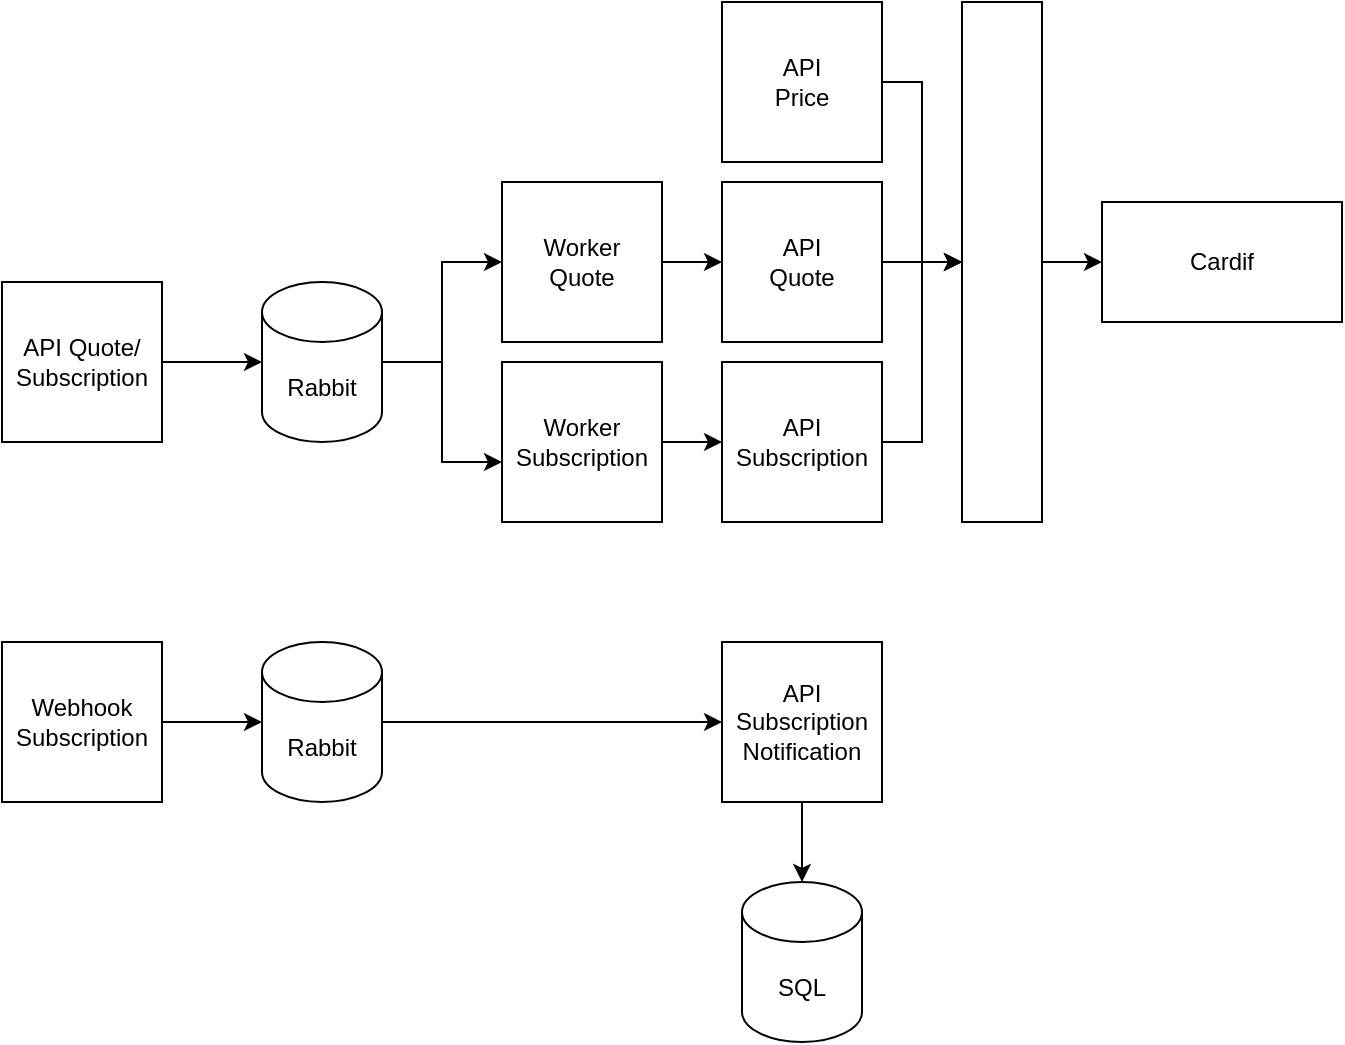 <mxfile version="17.4.3" type="github"><diagram id="cjIfti4ttq64oj84X-Ma" name="Page-1"><mxGraphModel dx="1422" dy="794" grid="1" gridSize="10" guides="1" tooltips="1" connect="1" arrows="1" fold="1" page="1" pageScale="1" pageWidth="827" pageHeight="1169" math="0" shadow="0"><root><mxCell id="0"/><mxCell id="1" parent="0"/><mxCell id="DW389mNN4FiU-5Pm1X-7-6" value="" style="edgeStyle=orthogonalEdgeStyle;rounded=0;orthogonalLoop=1;jettySize=auto;html=1;" edge="1" parent="1" source="DW389mNN4FiU-5Pm1X-7-1" target="DW389mNN4FiU-5Pm1X-7-5"><mxGeometry relative="1" as="geometry"/></mxCell><mxCell id="DW389mNN4FiU-5Pm1X-7-1" value="" style="rounded=0;whiteSpace=wrap;html=1;" vertex="1" parent="1"><mxGeometry x="520" y="80" width="40" height="260" as="geometry"/></mxCell><mxCell id="DW389mNN4FiU-5Pm1X-7-26" style="edgeStyle=orthogonalEdgeStyle;rounded=0;orthogonalLoop=1;jettySize=auto;html=1;entryX=0;entryY=0.5;entryDx=0;entryDy=0;" edge="1" parent="1" source="DW389mNN4FiU-5Pm1X-7-3" target="DW389mNN4FiU-5Pm1X-7-1"><mxGeometry relative="1" as="geometry"/></mxCell><mxCell id="DW389mNN4FiU-5Pm1X-7-3" value="API&lt;br&gt;Quote" style="whiteSpace=wrap;html=1;aspect=fixed;" vertex="1" parent="1"><mxGeometry x="400" y="170" width="80" height="80" as="geometry"/></mxCell><mxCell id="DW389mNN4FiU-5Pm1X-7-5" value="Cardif" style="whiteSpace=wrap;html=1;rounded=0;" vertex="1" parent="1"><mxGeometry x="590" y="180" width="120" height="60" as="geometry"/></mxCell><mxCell id="DW389mNN4FiU-5Pm1X-7-28" value="" style="edgeStyle=orthogonalEdgeStyle;rounded=0;orthogonalLoop=1;jettySize=auto;html=1;" edge="1" parent="1" source="DW389mNN4FiU-5Pm1X-7-11" target="DW389mNN4FiU-5Pm1X-7-3"><mxGeometry relative="1" as="geometry"/></mxCell><mxCell id="DW389mNN4FiU-5Pm1X-7-11" value="Worker&lt;br&gt;Quote" style="whiteSpace=wrap;html=1;aspect=fixed;" vertex="1" parent="1"><mxGeometry x="290" y="170" width="80" height="80" as="geometry"/></mxCell><mxCell id="DW389mNN4FiU-5Pm1X-7-24" value="" style="edgeStyle=orthogonalEdgeStyle;rounded=0;orthogonalLoop=1;jettySize=auto;html=1;" edge="1" parent="1" source="DW389mNN4FiU-5Pm1X-7-19" target="DW389mNN4FiU-5Pm1X-7-1"><mxGeometry relative="1" as="geometry"/></mxCell><mxCell id="DW389mNN4FiU-5Pm1X-7-19" value="API &lt;br&gt;Price" style="whiteSpace=wrap;html=1;aspect=fixed;" vertex="1" parent="1"><mxGeometry x="400" y="80" width="80" height="80" as="geometry"/></mxCell><mxCell id="DW389mNN4FiU-5Pm1X-7-39" style="edgeStyle=orthogonalEdgeStyle;rounded=0;orthogonalLoop=1;jettySize=auto;html=1;entryX=0;entryY=0.5;entryDx=0;entryDy=0;" edge="1" parent="1" source="DW389mNN4FiU-5Pm1X-7-29" target="DW389mNN4FiU-5Pm1X-7-11"><mxGeometry relative="1" as="geometry"/></mxCell><mxCell id="DW389mNN4FiU-5Pm1X-7-40" style="edgeStyle=orthogonalEdgeStyle;rounded=0;orthogonalLoop=1;jettySize=auto;html=1;entryX=0;entryY=0.625;entryDx=0;entryDy=0;entryPerimeter=0;" edge="1" parent="1" source="DW389mNN4FiU-5Pm1X-7-29" target="DW389mNN4FiU-5Pm1X-7-37"><mxGeometry relative="1" as="geometry"/></mxCell><mxCell id="DW389mNN4FiU-5Pm1X-7-29" value="Rabbit" style="shape=cylinder3;whiteSpace=wrap;html=1;boundedLbl=1;backgroundOutline=1;size=15;" vertex="1" parent="1"><mxGeometry x="170" y="220" width="60" height="80" as="geometry"/></mxCell><mxCell id="DW389mNN4FiU-5Pm1X-7-41" style="edgeStyle=orthogonalEdgeStyle;rounded=0;orthogonalLoop=1;jettySize=auto;html=1;entryX=0;entryY=0.5;entryDx=0;entryDy=0;entryPerimeter=0;" edge="1" parent="1" source="DW389mNN4FiU-5Pm1X-7-31" target="DW389mNN4FiU-5Pm1X-7-29"><mxGeometry relative="1" as="geometry"/></mxCell><mxCell id="DW389mNN4FiU-5Pm1X-7-31" value="API Quote/&lt;br&gt;Subscription" style="whiteSpace=wrap;html=1;aspect=fixed;" vertex="1" parent="1"><mxGeometry x="40" y="220" width="80" height="80" as="geometry"/></mxCell><mxCell id="DW389mNN4FiU-5Pm1X-7-35" style="edgeStyle=orthogonalEdgeStyle;rounded=0;orthogonalLoop=1;jettySize=auto;html=1;entryX=0;entryY=0.5;entryDx=0;entryDy=0;" edge="1" parent="1" source="DW389mNN4FiU-5Pm1X-7-34" target="DW389mNN4FiU-5Pm1X-7-1"><mxGeometry relative="1" as="geometry"/></mxCell><mxCell id="DW389mNN4FiU-5Pm1X-7-34" value="API&lt;br&gt;Subscription" style="whiteSpace=wrap;html=1;aspect=fixed;" vertex="1" parent="1"><mxGeometry x="400" y="260" width="80" height="80" as="geometry"/></mxCell><mxCell id="DW389mNN4FiU-5Pm1X-7-38" style="edgeStyle=orthogonalEdgeStyle;rounded=0;orthogonalLoop=1;jettySize=auto;html=1;entryX=0;entryY=0.5;entryDx=0;entryDy=0;" edge="1" parent="1" source="DW389mNN4FiU-5Pm1X-7-37" target="DW389mNN4FiU-5Pm1X-7-34"><mxGeometry relative="1" as="geometry"/></mxCell><mxCell id="DW389mNN4FiU-5Pm1X-7-37" value="Worker Subscription" style="whiteSpace=wrap;html=1;aspect=fixed;" vertex="1" parent="1"><mxGeometry x="290" y="260" width="80" height="80" as="geometry"/></mxCell><mxCell id="DW389mNN4FiU-5Pm1X-7-44" style="edgeStyle=orthogonalEdgeStyle;rounded=0;orthogonalLoop=1;jettySize=auto;html=1;entryX=0;entryY=0.5;entryDx=0;entryDy=0;entryPerimeter=0;" edge="1" parent="1" source="DW389mNN4FiU-5Pm1X-7-42" target="DW389mNN4FiU-5Pm1X-7-43"><mxGeometry relative="1" as="geometry"/></mxCell><mxCell id="DW389mNN4FiU-5Pm1X-7-42" value="Webhook&lt;br&gt;Subscription" style="whiteSpace=wrap;html=1;aspect=fixed;" vertex="1" parent="1"><mxGeometry x="40" y="400" width="80" height="80" as="geometry"/></mxCell><mxCell id="DW389mNN4FiU-5Pm1X-7-47" style="edgeStyle=orthogonalEdgeStyle;rounded=0;orthogonalLoop=1;jettySize=auto;html=1;entryX=0;entryY=0.5;entryDx=0;entryDy=0;" edge="1" parent="1" source="DW389mNN4FiU-5Pm1X-7-43" target="DW389mNN4FiU-5Pm1X-7-46"><mxGeometry relative="1" as="geometry"/></mxCell><mxCell id="DW389mNN4FiU-5Pm1X-7-43" value="Rabbit" style="shape=cylinder3;whiteSpace=wrap;html=1;boundedLbl=1;backgroundOutline=1;size=15;" vertex="1" parent="1"><mxGeometry x="170" y="400" width="60" height="80" as="geometry"/></mxCell><mxCell id="DW389mNN4FiU-5Pm1X-7-49" style="edgeStyle=orthogonalEdgeStyle;rounded=0;orthogonalLoop=1;jettySize=auto;html=1;entryX=0.5;entryY=0;entryDx=0;entryDy=0;entryPerimeter=0;" edge="1" parent="1" source="DW389mNN4FiU-5Pm1X-7-46" target="DW389mNN4FiU-5Pm1X-7-48"><mxGeometry relative="1" as="geometry"/></mxCell><mxCell id="DW389mNN4FiU-5Pm1X-7-46" value="API&lt;br&gt;Subscription&lt;br&gt;Notification" style="whiteSpace=wrap;html=1;aspect=fixed;" vertex="1" parent="1"><mxGeometry x="400" y="400" width="80" height="80" as="geometry"/></mxCell><mxCell id="DW389mNN4FiU-5Pm1X-7-48" value="SQL" style="shape=cylinder3;whiteSpace=wrap;html=1;boundedLbl=1;backgroundOutline=1;size=15;" vertex="1" parent="1"><mxGeometry x="410" y="520" width="60" height="80" as="geometry"/></mxCell></root></mxGraphModel></diagram></mxfile>